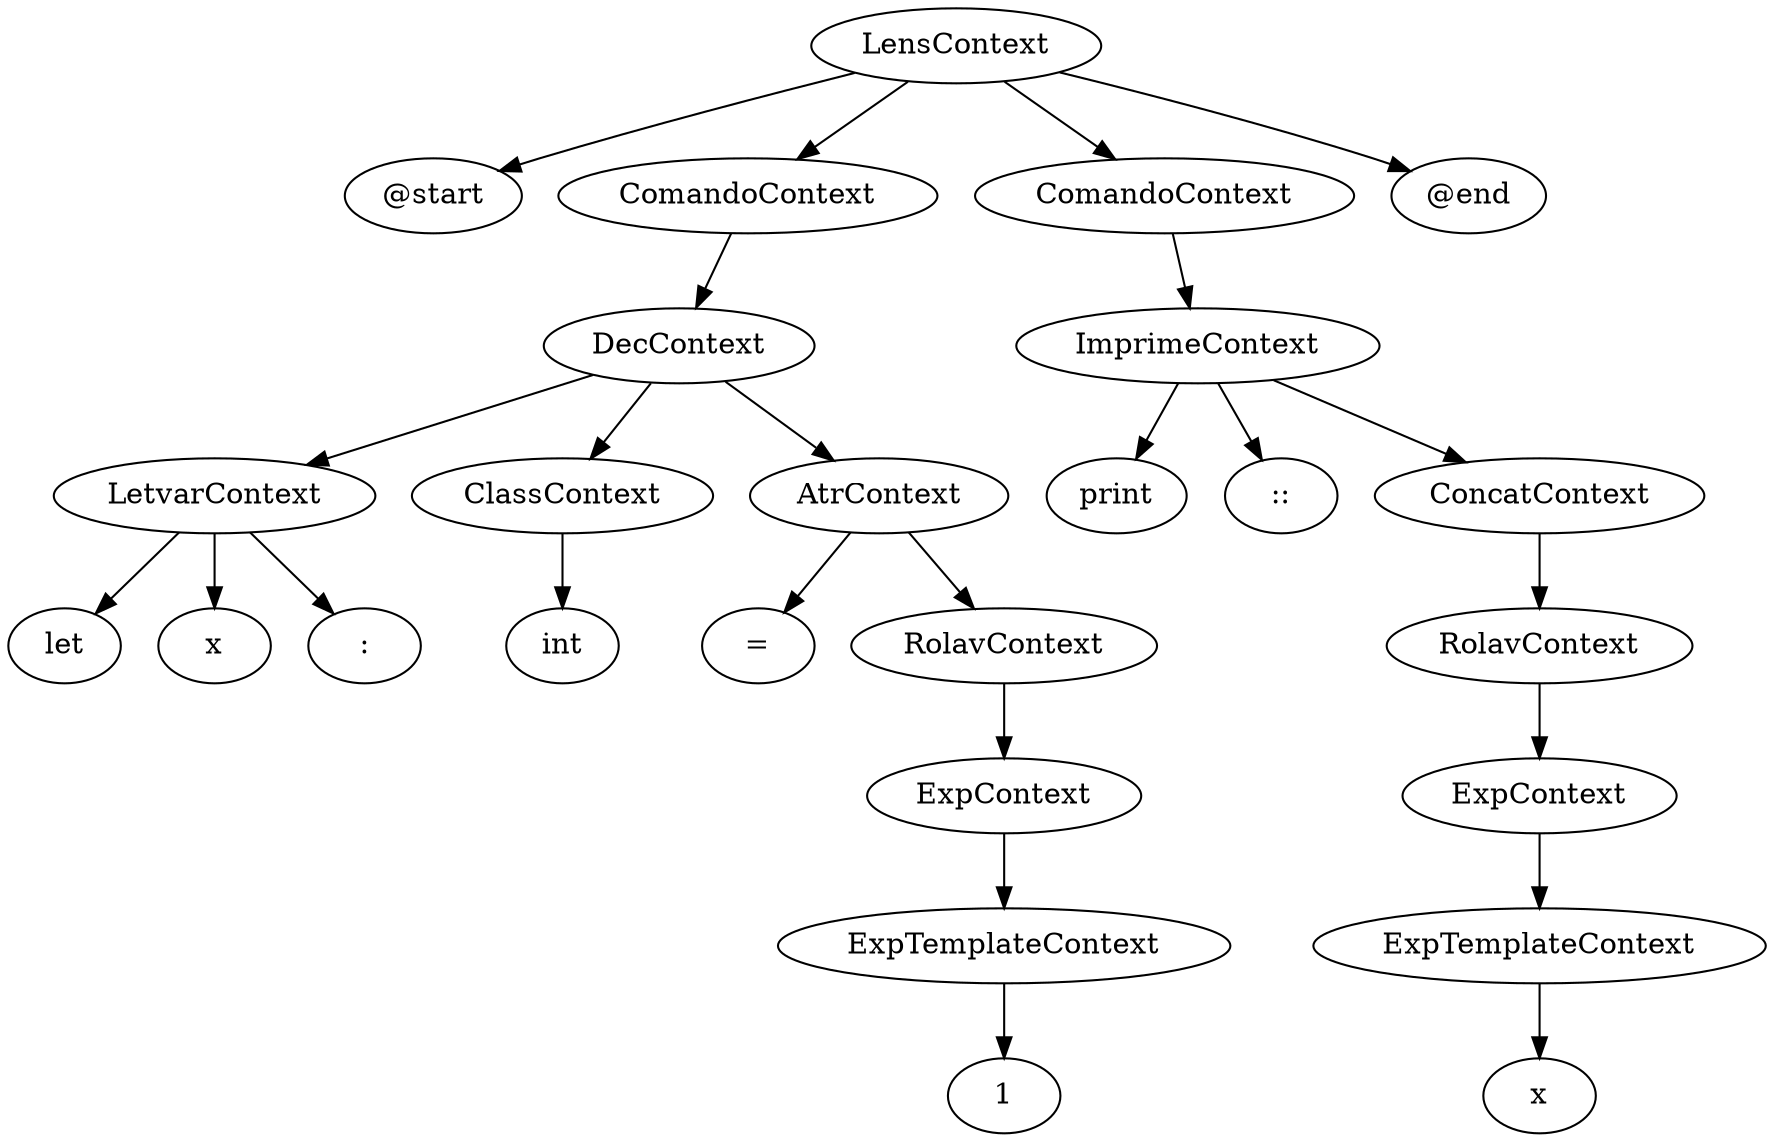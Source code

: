 digraph AST {
node1 [label="LensContext"];
node2 [label="@start"];
node1 -> node2;
node3 [label="ComandoContext"];
node4 [label="DecContext"];
node5 [label="LetvarContext"];
node6 [label="let"];
node5 -> node6;
node7 [label="x"];
node5 -> node7;
node8 [label=":"];
node5 -> node8;
node4 -> node5;
node9 [label="ClassContext"];
node10 [label="int"];
node9 -> node10;
node4 -> node9;
node11 [label="AtrContext"];
node12 [label="="];
node11 -> node12;
node13 [label="RolavContext"];
node14 [label="ExpContext"];
node15 [label="ExpTemplateContext"];
node16 [label="1"];
node15 -> node16;
node14 -> node15;
node13 -> node14;
node11 -> node13;
node4 -> node11;
node3 -> node4;
node1 -> node3;
node17 [label="ComandoContext"];
node18 [label="ImprimeContext"];
node19 [label="print"];
node18 -> node19;
node20 [label="::"];
node18 -> node20;
node21 [label="ConcatContext"];
node22 [label="RolavContext"];
node23 [label="ExpContext"];
node24 [label="ExpTemplateContext"];
node25 [label="x"];
node24 -> node25;
node23 -> node24;
node22 -> node23;
node21 -> node22;
node18 -> node21;
node17 -> node18;
node1 -> node17;
node26 [label="@end"];
node1 -> node26;
}